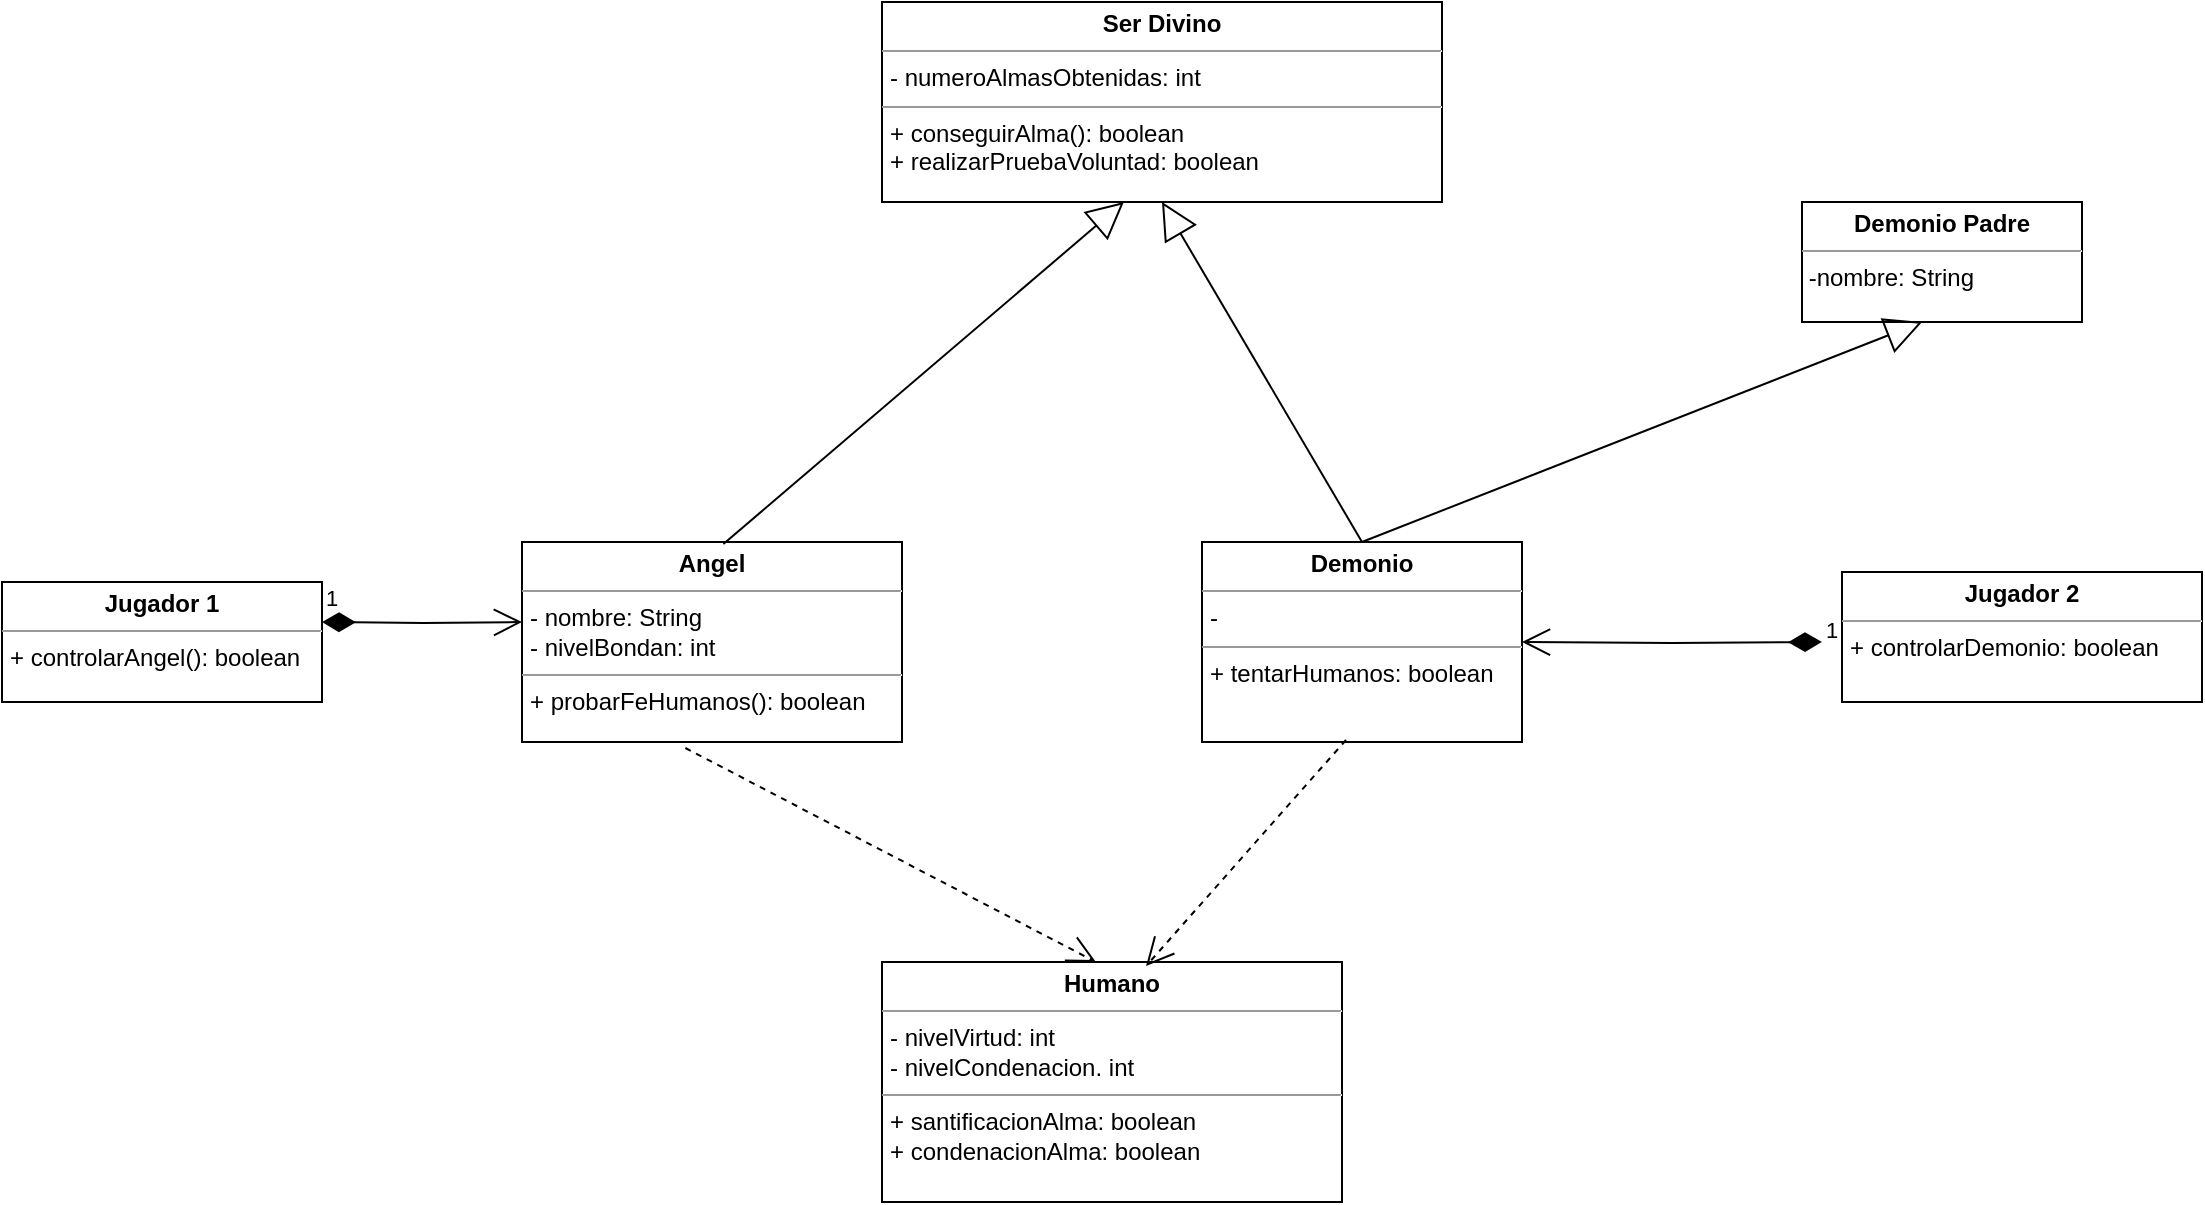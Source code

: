 <mxfile version="20.3.0" type="device"><diagram id="5trL1M82ix65aBFF5xuu" name="Página-1"><mxGraphModel dx="1422" dy="905" grid="1" gridSize="10" guides="1" tooltips="1" connect="1" arrows="1" fold="1" page="1" pageScale="1" pageWidth="1169" pageHeight="827" math="0" shadow="0"><root><mxCell id="0"/><mxCell id="1" parent="0"/><mxCell id="ZVt33j_93HjqeKDxsiZS-2" value="&lt;p style=&quot;margin:0px;margin-top:4px;text-align:center;&quot;&gt;&lt;b&gt;Angel&lt;/b&gt;&lt;/p&gt;&lt;hr size=&quot;1&quot;&gt;&lt;p style=&quot;margin:0px;margin-left:4px;&quot;&gt;- nombre: String&lt;/p&gt;&lt;p style=&quot;margin:0px;margin-left:4px;&quot;&gt;- nivelBondan: int&lt;/p&gt;&lt;hr size=&quot;1&quot;&gt;&lt;p style=&quot;margin:0px;margin-left:4px;&quot;&gt;+ probarFeHumanos(): boolean&lt;/p&gt;" style="verticalAlign=top;align=left;overflow=fill;fontSize=12;fontFamily=Helvetica;html=1;" vertex="1" parent="1"><mxGeometry x="280" y="330" width="190" height="100" as="geometry"/></mxCell><mxCell id="ZVt33j_93HjqeKDxsiZS-3" value="&lt;p style=&quot;margin:0px;margin-top:4px;text-align:center;&quot;&gt;&lt;b&gt;Demonio&lt;/b&gt;&lt;/p&gt;&lt;hr size=&quot;1&quot;&gt;&lt;p style=&quot;margin:0px;margin-left:4px;&quot;&gt;-&amp;nbsp;&lt;/p&gt;&lt;hr size=&quot;1&quot;&gt;&lt;p style=&quot;margin:0px;margin-left:4px;&quot;&gt;+ tentarHumanos: boolean&lt;/p&gt;" style="verticalAlign=top;align=left;overflow=fill;fontSize=12;fontFamily=Helvetica;html=1;" vertex="1" parent="1"><mxGeometry x="620" y="330" width="160" height="100" as="geometry"/></mxCell><mxCell id="ZVt33j_93HjqeKDxsiZS-4" value="&lt;p style=&quot;margin:0px;margin-top:4px;text-align:center;&quot;&gt;&lt;b&gt;Ser Divino&lt;/b&gt;&lt;/p&gt;&lt;hr size=&quot;1&quot;&gt;&lt;p style=&quot;margin:0px;margin-left:4px;&quot;&gt;&lt;span style=&quot;background-color: initial;&quot;&gt;- numeroAlmasObtenidas: int&lt;/span&gt;&lt;br&gt;&lt;/p&gt;&lt;hr size=&quot;1&quot;&gt;&lt;p style=&quot;margin:0px;margin-left:4px;&quot;&gt;+ conseguirAlma(): boolean&lt;/p&gt;&lt;p style=&quot;margin:0px;margin-left:4px;&quot;&gt;+ realizarPruebaVoluntad: boolean&lt;/p&gt;" style="verticalAlign=top;align=left;overflow=fill;fontSize=12;fontFamily=Helvetica;html=1;" vertex="1" parent="1"><mxGeometry x="460" y="60" width="280" height="100" as="geometry"/></mxCell><mxCell id="ZVt33j_93HjqeKDxsiZS-5" value="" style="endArrow=block;endSize=16;endFill=0;html=1;rounded=0;exitX=0.53;exitY=0.01;exitDx=0;exitDy=0;exitPerimeter=0;entryX=0.432;entryY=1;entryDx=0;entryDy=0;entryPerimeter=0;" edge="1" parent="1" source="ZVt33j_93HjqeKDxsiZS-2" target="ZVt33j_93HjqeKDxsiZS-4"><mxGeometry width="160" relative="1" as="geometry"><mxPoint x="400" y="270" as="sourcePoint"/><mxPoint x="570" y="190" as="targetPoint"/></mxGeometry></mxCell><mxCell id="ZVt33j_93HjqeKDxsiZS-6" value="" style="endArrow=block;endSize=16;endFill=0;html=1;rounded=0;exitX=0.5;exitY=0;exitDx=0;exitDy=0;entryX=0.5;entryY=1;entryDx=0;entryDy=0;" edge="1" parent="1" source="ZVt33j_93HjqeKDxsiZS-3" target="ZVt33j_93HjqeKDxsiZS-4"><mxGeometry width="160" relative="1" as="geometry"><mxPoint x="690" y="270" as="sourcePoint"/><mxPoint x="850" y="270" as="targetPoint"/></mxGeometry></mxCell><mxCell id="ZVt33j_93HjqeKDxsiZS-7" value="&lt;p style=&quot;margin:0px;margin-top:4px;text-align:center;&quot;&gt;&lt;b&gt;Humano&lt;/b&gt;&lt;/p&gt;&lt;hr size=&quot;1&quot;&gt;&lt;p style=&quot;margin:0px;margin-left:4px;&quot;&gt;- nivelVirtud: int&lt;/p&gt;&lt;p style=&quot;margin:0px;margin-left:4px;&quot;&gt;- nivelCondenacion. int&lt;/p&gt;&lt;hr size=&quot;1&quot;&gt;&lt;p style=&quot;margin:0px;margin-left:4px;&quot;&gt;+ santificacionAlma: boolean&lt;/p&gt;&lt;p style=&quot;margin:0px;margin-left:4px;&quot;&gt;+ condenacionAlma: boolean&lt;/p&gt;" style="verticalAlign=top;align=left;overflow=fill;fontSize=12;fontFamily=Helvetica;html=1;" vertex="1" parent="1"><mxGeometry x="460" y="540" width="230" height="120" as="geometry"/></mxCell><mxCell id="ZVt33j_93HjqeKDxsiZS-8" value="&lt;p style=&quot;margin:0px;margin-top:4px;text-align:center;&quot;&gt;&lt;b&gt;Demonio Padre&lt;/b&gt;&lt;/p&gt;&lt;hr size=&quot;1&quot;&gt;&lt;div style=&quot;height:2px;&quot;&gt;&amp;nbsp;-nombre: String&lt;/div&gt;" style="verticalAlign=top;align=left;overflow=fill;fontSize=12;fontFamily=Helvetica;html=1;" vertex="1" parent="1"><mxGeometry x="920" y="160" width="140" height="60" as="geometry"/></mxCell><mxCell id="ZVt33j_93HjqeKDxsiZS-9" value="" style="endArrow=block;endSize=16;endFill=0;html=1;rounded=0;exitX=0.5;exitY=0;exitDx=0;exitDy=0;entryX=0.429;entryY=1;entryDx=0;entryDy=0;entryPerimeter=0;" edge="1" parent="1" source="ZVt33j_93HjqeKDxsiZS-3" target="ZVt33j_93HjqeKDxsiZS-8"><mxGeometry width="160" relative="1" as="geometry"><mxPoint x="790" y="300" as="sourcePoint"/><mxPoint x="950" y="300" as="targetPoint"/></mxGeometry></mxCell><mxCell id="ZVt33j_93HjqeKDxsiZS-10" value="&lt;p style=&quot;margin:0px;margin-top:4px;text-align:center;&quot;&gt;&lt;b&gt;Jugador 1&lt;/b&gt;&lt;/p&gt;&lt;hr size=&quot;1&quot;&gt;&lt;p style=&quot;margin:0px;margin-left:4px;&quot;&gt;+ controlarAngel(): boolean&lt;/p&gt;" style="verticalAlign=top;align=left;overflow=fill;fontSize=12;fontFamily=Helvetica;html=1;" vertex="1" parent="1"><mxGeometry x="20" y="350" width="160" height="60" as="geometry"/></mxCell><mxCell id="ZVt33j_93HjqeKDxsiZS-11" value="&lt;p style=&quot;margin:0px;margin-top:4px;text-align:center;&quot;&gt;&lt;b&gt;Jugador 2&lt;/b&gt;&lt;/p&gt;&lt;hr size=&quot;1&quot;&gt;&lt;p style=&quot;margin:0px;margin-left:4px;&quot;&gt;+ controlarDemonio: boolean&lt;/p&gt;" style="verticalAlign=top;align=left;overflow=fill;fontSize=12;fontFamily=Helvetica;html=1;" vertex="1" parent="1"><mxGeometry x="940" y="345" width="180" height="65" as="geometry"/></mxCell><mxCell id="ZVt33j_93HjqeKDxsiZS-13" value="1" style="endArrow=open;html=1;endSize=12;startArrow=diamondThin;startSize=14;startFill=1;edgeStyle=orthogonalEdgeStyle;align=left;verticalAlign=bottom;rounded=0;entryX=0;entryY=0.4;entryDx=0;entryDy=0;entryPerimeter=0;" edge="1" parent="1" target="ZVt33j_93HjqeKDxsiZS-2"><mxGeometry x="-1" y="3" relative="1" as="geometry"><mxPoint x="180" y="370" as="sourcePoint"/><mxPoint x="250" y="370" as="targetPoint"/></mxGeometry></mxCell><mxCell id="ZVt33j_93HjqeKDxsiZS-14" value="1" style="endArrow=open;html=1;endSize=12;startArrow=diamondThin;startSize=14;startFill=1;edgeStyle=orthogonalEdgeStyle;align=left;verticalAlign=bottom;rounded=0;entryX=1;entryY=0.5;entryDx=0;entryDy=0;" edge="1" parent="1" target="ZVt33j_93HjqeKDxsiZS-3"><mxGeometry x="-1" y="3" relative="1" as="geometry"><mxPoint x="930" y="380" as="sourcePoint"/><mxPoint x="930" y="390" as="targetPoint"/></mxGeometry></mxCell><mxCell id="ZVt33j_93HjqeKDxsiZS-15" value="" style="endArrow=open;endSize=12;dashed=1;html=1;rounded=0;exitX=0.43;exitY=1.03;exitDx=0;exitDy=0;exitPerimeter=0;entryX=0.465;entryY=0;entryDx=0;entryDy=0;entryPerimeter=0;" edge="1" parent="1" source="ZVt33j_93HjqeKDxsiZS-2" target="ZVt33j_93HjqeKDxsiZS-7"><mxGeometry width="160" relative="1" as="geometry"><mxPoint x="380" y="470" as="sourcePoint"/><mxPoint x="540" y="470" as="targetPoint"/></mxGeometry></mxCell><mxCell id="ZVt33j_93HjqeKDxsiZS-16" value="" style="endArrow=open;endSize=12;dashed=1;html=1;rounded=0;exitX=0.45;exitY=0.99;exitDx=0;exitDy=0;exitPerimeter=0;entryX=0.574;entryY=0.017;entryDx=0;entryDy=0;entryPerimeter=0;" edge="1" parent="1" source="ZVt33j_93HjqeKDxsiZS-3" target="ZVt33j_93HjqeKDxsiZS-7"><mxGeometry width="160" relative="1" as="geometry"><mxPoint x="710" y="490" as="sourcePoint"/><mxPoint x="870" y="490" as="targetPoint"/></mxGeometry></mxCell></root></mxGraphModel></diagram></mxfile>